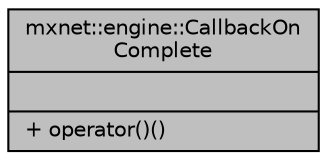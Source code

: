 digraph "mxnet::engine::CallbackOnComplete"
{
  edge [fontname="Helvetica",fontsize="10",labelfontname="Helvetica",labelfontsize="10"];
  node [fontname="Helvetica",fontsize="10",shape=record];
  Node1 [label="{mxnet::engine::CallbackOn\lComplete\n||+ operator()()\l}",height=0.2,width=0.4,color="black", fillcolor="grey75", style="filled" fontcolor="black"];
}
